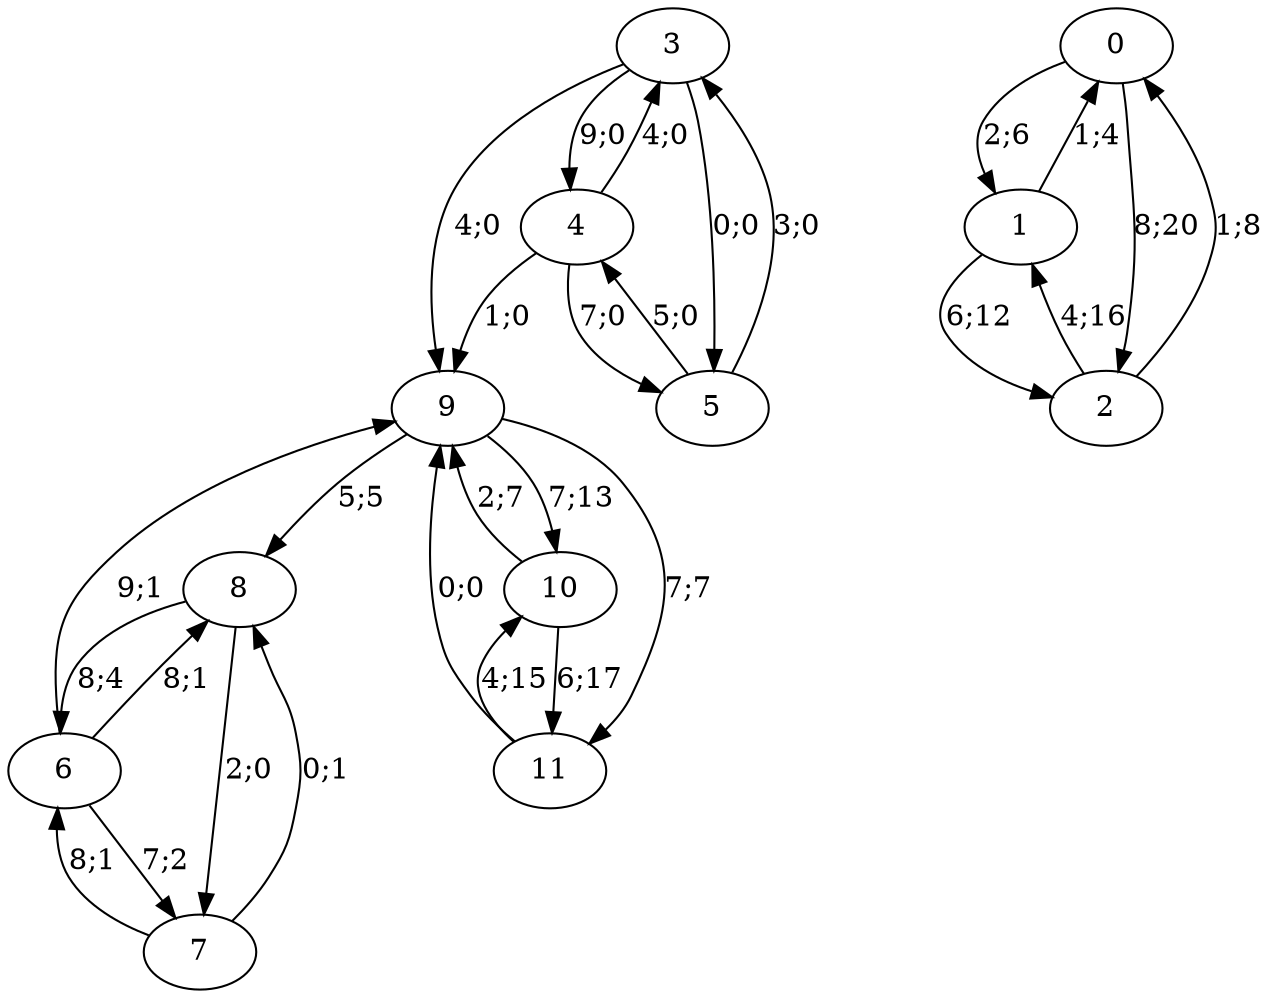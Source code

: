 digraph graph182 {




















9 -> 8 [color=black,label="5;5"]
9 -> 10 [color=black,label="7;13"]
9 -> 11 [color=black,label="7;7"]


10 -> 9 [color=black,label="2;7"]
10 -> 11 [color=black,label="6;17"]


11 -> 9 [color=black,label="0;0"]
11 -> 10 [color=black,label="4;15"]


0 -> 1 [color=black,label="2;6"]
0 -> 2 [color=black,label="8;20"]


1 -> 0 [color=black,label="1;4"]
1 -> 2 [color=black,label="6;12"]


2 -> 0 [color=black,label="1;8"]
2 -> 1 [color=black,label="4;16"]
































6 -> 9 [color=black,label="9;1"]
6 -> 7 [color=black,label="7;2"]
6 -> 8 [color=black,label="8;1"]


7 -> 6 [color=black,label="8;1"]
7 -> 8 [color=black,label="0;1"]


8 -> 6 [color=black,label="8;4"]
8 -> 7 [color=black,label="2;0"]














3 -> 9 [color=black,label="4;0"]
3 -> 4 [color=black,label="9;0"]
3 -> 5 [color=black,label="0;0"]


4 -> 9 [color=black,label="1;0"]
4 -> 3 [color=black,label="4;0"]
4 -> 5 [color=black,label="7;0"]


5 -> 3 [color=black,label="3;0"]
5 -> 4 [color=black,label="5;0"]













}